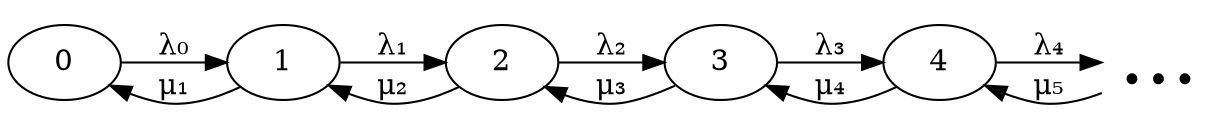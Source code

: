 digraph G {
    rankdir=LR
    n0 [label="0"];
    n1 [label="1"];
    n2 [label="2"];
    n3 [label="3"];
    n4 [label="4"];
    lainnya [label = "...", shape = "plaintext", fontsize = 40]
    
    n0 -> n1 [label = "λ₀"];
    n1 -> n0 [label = "μ₁"];
    
    n1 -> n2 [label = "λ₁"];
    n2 -> n1 [label = "μ₂"];
    
    n2 -> n3 [label = "λ₂"];
    n3 -> n2 [label = "μ₃"];
    
    n3 -> n4 [label = "λ₃"];
    n4 -> n3 [label = "μ₄"];
    
    n4 -> lainnya [label = "λ₄"];
    lainnya -> n4 [label = "μ₅"]
}